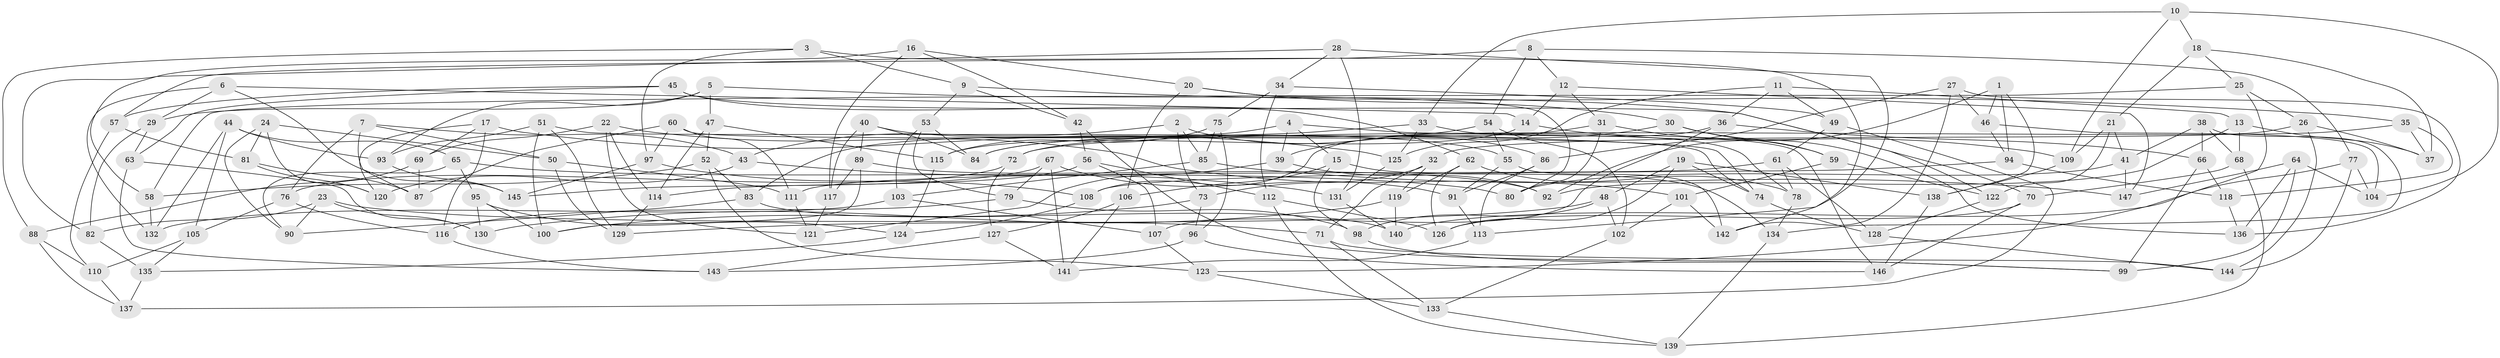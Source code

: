 // Generated by graph-tools (version 1.1) at 2025/11/02/27/25 16:11:47]
// undirected, 147 vertices, 294 edges
graph export_dot {
graph [start="1"]
  node [color=gray90,style=filled];
  1;
  2;
  3;
  4;
  5;
  6;
  7;
  8;
  9;
  10;
  11;
  12;
  13;
  14;
  15;
  16;
  17;
  18;
  19;
  20;
  21;
  22;
  23;
  24;
  25;
  26;
  27;
  28;
  29;
  30;
  31;
  32;
  33;
  34;
  35;
  36;
  37;
  38;
  39;
  40;
  41;
  42;
  43;
  44;
  45;
  46;
  47;
  48;
  49;
  50;
  51;
  52;
  53;
  54;
  55;
  56;
  57;
  58;
  59;
  60;
  61;
  62;
  63;
  64;
  65;
  66;
  67;
  68;
  69;
  70;
  71;
  72;
  73;
  74;
  75;
  76;
  77;
  78;
  79;
  80;
  81;
  82;
  83;
  84;
  85;
  86;
  87;
  88;
  89;
  90;
  91;
  92;
  93;
  94;
  95;
  96;
  97;
  98;
  99;
  100;
  101;
  102;
  103;
  104;
  105;
  106;
  107;
  108;
  109;
  110;
  111;
  112;
  113;
  114;
  115;
  116;
  117;
  118;
  119;
  120;
  121;
  122;
  123;
  124;
  125;
  126;
  127;
  128;
  129;
  130;
  131;
  132;
  133;
  134;
  135;
  136;
  137;
  138;
  139;
  140;
  141;
  142;
  143;
  144;
  145;
  146;
  147;
  1 -- 138;
  1 -- 94;
  1 -- 46;
  1 -- 92;
  2 -- 73;
  2 -- 85;
  2 -- 86;
  2 -- 43;
  3 -- 142;
  3 -- 88;
  3 -- 97;
  3 -- 9;
  4 -- 146;
  4 -- 39;
  4 -- 83;
  4 -- 15;
  5 -- 29;
  5 -- 93;
  5 -- 47;
  5 -- 122;
  6 -- 14;
  6 -- 145;
  6 -- 132;
  6 -- 29;
  7 -- 50;
  7 -- 43;
  7 -- 76;
  7 -- 87;
  8 -- 12;
  8 -- 57;
  8 -- 54;
  8 -- 77;
  9 -- 42;
  9 -- 35;
  9 -- 53;
  10 -- 33;
  10 -- 18;
  10 -- 104;
  10 -- 109;
  11 -- 36;
  11 -- 13;
  11 -- 49;
  11 -- 125;
  12 -- 14;
  12 -- 31;
  12 -- 147;
  13 -- 92;
  13 -- 68;
  13 -- 37;
  14 -- 115;
  14 -- 109;
  15 -- 98;
  15 -- 134;
  15 -- 106;
  16 -- 58;
  16 -- 20;
  16 -- 117;
  16 -- 42;
  17 -- 120;
  17 -- 116;
  17 -- 125;
  17 -- 69;
  18 -- 37;
  18 -- 21;
  18 -- 25;
  19 -- 138;
  19 -- 74;
  19 -- 126;
  19 -- 48;
  20 -- 80;
  20 -- 30;
  20 -- 106;
  21 -- 109;
  21 -- 122;
  21 -- 41;
  22 -- 69;
  22 -- 121;
  22 -- 114;
  22 -- 101;
  23 -- 71;
  23 -- 130;
  23 -- 82;
  23 -- 90;
  24 -- 50;
  24 -- 81;
  24 -- 90;
  24 -- 120;
  25 -- 123;
  25 -- 58;
  25 -- 26;
  26 -- 32;
  26 -- 37;
  26 -- 144;
  27 -- 86;
  27 -- 136;
  27 -- 142;
  27 -- 46;
  28 -- 131;
  28 -- 34;
  28 -- 113;
  28 -- 82;
  29 -- 63;
  29 -- 82;
  30 -- 59;
  30 -- 136;
  30 -- 39;
  31 -- 72;
  31 -- 59;
  31 -- 80;
  32 -- 119;
  32 -- 71;
  32 -- 73;
  33 -- 84;
  33 -- 78;
  33 -- 125;
  34 -- 75;
  34 -- 49;
  34 -- 112;
  35 -- 72;
  35 -- 37;
  35 -- 118;
  36 -- 107;
  36 -- 66;
  36 -- 108;
  38 -- 68;
  38 -- 41;
  38 -- 134;
  38 -- 66;
  39 -- 121;
  39 -- 92;
  40 -- 89;
  40 -- 55;
  40 -- 117;
  40 -- 84;
  41 -- 80;
  41 -- 147;
  42 -- 99;
  42 -- 56;
  43 -- 120;
  43 -- 131;
  44 -- 132;
  44 -- 93;
  44 -- 105;
  44 -- 65;
  45 -- 70;
  45 -- 63;
  45 -- 62;
  45 -- 57;
  46 -- 94;
  46 -- 104;
  47 -- 114;
  47 -- 52;
  47 -- 115;
  48 -- 129;
  48 -- 98;
  48 -- 102;
  49 -- 137;
  49 -- 61;
  50 -- 111;
  50 -- 129;
  51 -- 100;
  51 -- 129;
  51 -- 74;
  51 -- 93;
  52 -- 123;
  52 -- 83;
  52 -- 58;
  53 -- 79;
  53 -- 84;
  53 -- 103;
  54 -- 55;
  54 -- 84;
  54 -- 102;
  55 -- 142;
  55 -- 91;
  56 -- 112;
  56 -- 107;
  56 -- 114;
  57 -- 81;
  57 -- 110;
  58 -- 132;
  59 -- 101;
  59 -- 122;
  60 -- 97;
  60 -- 74;
  60 -- 111;
  60 -- 87;
  61 -- 78;
  61 -- 128;
  61 -- 111;
  62 -- 126;
  62 -- 119;
  62 -- 78;
  63 -- 130;
  63 -- 143;
  64 -- 136;
  64 -- 147;
  64 -- 99;
  64 -- 104;
  65 -- 90;
  65 -- 80;
  65 -- 95;
  66 -- 118;
  66 -- 99;
  67 -- 79;
  67 -- 91;
  67 -- 141;
  67 -- 145;
  68 -- 139;
  68 -- 70;
  69 -- 88;
  69 -- 87;
  70 -- 126;
  70 -- 146;
  71 -- 144;
  71 -- 133;
  72 -- 76;
  72 -- 127;
  73 -- 100;
  73 -- 96;
  74 -- 128;
  75 -- 96;
  75 -- 85;
  75 -- 115;
  76 -- 116;
  76 -- 105;
  77 -- 104;
  77 -- 140;
  77 -- 144;
  78 -- 134;
  79 -- 116;
  79 -- 98;
  81 -- 120;
  81 -- 87;
  82 -- 135;
  83 -- 90;
  83 -- 140;
  85 -- 147;
  85 -- 103;
  86 -- 91;
  86 -- 113;
  88 -- 110;
  88 -- 137;
  89 -- 100;
  89 -- 92;
  89 -- 117;
  91 -- 113;
  93 -- 145;
  94 -- 118;
  94 -- 108;
  95 -- 124;
  95 -- 130;
  95 -- 100;
  96 -- 143;
  96 -- 146;
  97 -- 108;
  97 -- 145;
  98 -- 99;
  101 -- 102;
  101 -- 142;
  102 -- 133;
  103 -- 132;
  103 -- 107;
  105 -- 110;
  105 -- 135;
  106 -- 127;
  106 -- 141;
  107 -- 123;
  108 -- 124;
  109 -- 138;
  110 -- 137;
  111 -- 121;
  112 -- 139;
  112 -- 126;
  113 -- 141;
  114 -- 129;
  115 -- 124;
  116 -- 143;
  117 -- 121;
  118 -- 136;
  119 -- 130;
  119 -- 140;
  122 -- 128;
  123 -- 133;
  124 -- 135;
  125 -- 131;
  127 -- 141;
  127 -- 143;
  128 -- 144;
  131 -- 140;
  133 -- 139;
  134 -- 139;
  135 -- 137;
  138 -- 146;
}
